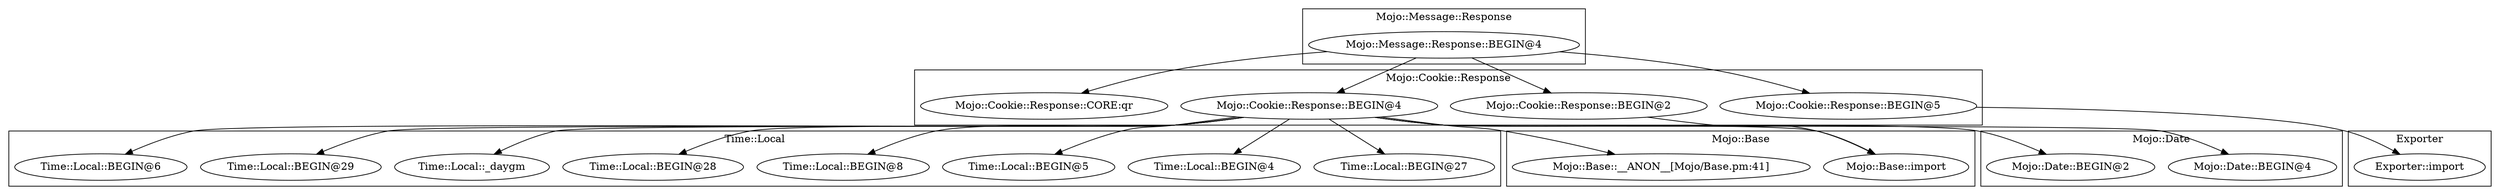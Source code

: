 digraph {
graph [overlap=false]
subgraph cluster_Mojo_Message_Response {
	label="Mojo::Message::Response";
	"Mojo::Message::Response::BEGIN@4";
}
subgraph cluster_Exporter {
	label="Exporter";
	"Exporter::import";
}
subgraph cluster_Mojo_Cookie_Response {
	label="Mojo::Cookie::Response";
	"Mojo::Cookie::Response::BEGIN@4";
	"Mojo::Cookie::Response::BEGIN@2";
	"Mojo::Cookie::Response::BEGIN@5";
	"Mojo::Cookie::Response::CORE:qr";
}
subgraph cluster_Time_Local {
	label="Time::Local";
	"Time::Local::BEGIN@5";
	"Time::Local::BEGIN@8";
	"Time::Local::BEGIN@28";
	"Time::Local::_daygm";
	"Time::Local::BEGIN@29";
	"Time::Local::BEGIN@6";
	"Time::Local::BEGIN@27";
	"Time::Local::BEGIN@4";
}
subgraph cluster_Mojo_Base {
	label="Mojo::Base";
	"Mojo::Base::__ANON__[Mojo/Base.pm:41]";
	"Mojo::Base::import";
}
subgraph cluster_Mojo_Date {
	label="Mojo::Date";
	"Mojo::Date::BEGIN@4";
	"Mojo::Date::BEGIN@2";
}
"Mojo::Message::Response::BEGIN@4" -> "Mojo::Cookie::Response::BEGIN@5";
"Mojo::Cookie::Response::BEGIN@5" -> "Exporter::import";
"Mojo::Cookie::Response::BEGIN@4" -> "Time::Local::BEGIN@27";
"Mojo::Cookie::Response::BEGIN@4" -> "Time::Local::BEGIN@4";
"Mojo::Cookie::Response::BEGIN@4" -> "Time::Local::BEGIN@28";
"Mojo::Cookie::Response::BEGIN@4" -> "Time::Local::BEGIN@8";
"Mojo::Cookie::Response::BEGIN@4" -> "Mojo::Base::__ANON__[Mojo/Base.pm:41]";
"Mojo::Cookie::Response::BEGIN@4" -> "Mojo::Date::BEGIN@4";
"Mojo::Cookie::Response::BEGIN@4" -> "Time::Local::_daygm";
"Mojo::Cookie::Response::BEGIN@2" -> "Mojo::Base::import";
"Mojo::Cookie::Response::BEGIN@4" -> "Mojo::Base::import";
"Mojo::Cookie::Response::BEGIN@4" -> "Time::Local::BEGIN@6";
"Mojo::Cookie::Response::BEGIN@4" -> "Mojo::Date::BEGIN@2";
"Mojo::Cookie::Response::BEGIN@4" -> "Time::Local::BEGIN@5";
"Mojo::Message::Response::BEGIN@4" -> "Mojo::Cookie::Response::BEGIN@2";
"Mojo::Message::Response::BEGIN@4" -> "Mojo::Cookie::Response::BEGIN@4";
"Mojo::Cookie::Response::BEGIN@4" -> "Time::Local::BEGIN@29";
"Mojo::Message::Response::BEGIN@4" -> "Mojo::Cookie::Response::CORE:qr";
}
